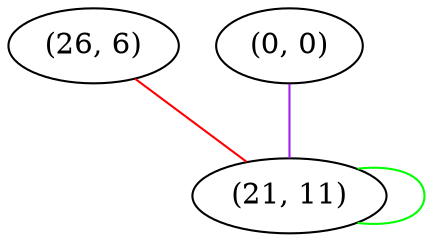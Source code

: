 graph "" {
"(26, 6)";
"(0, 0)";
"(21, 11)";
"(26, 6)" -- "(21, 11)"  [color=red, key=0, weight=1];
"(0, 0)" -- "(21, 11)"  [color=purple, key=0, weight=4];
"(21, 11)" -- "(21, 11)"  [color=green, key=0, weight=2];
}
